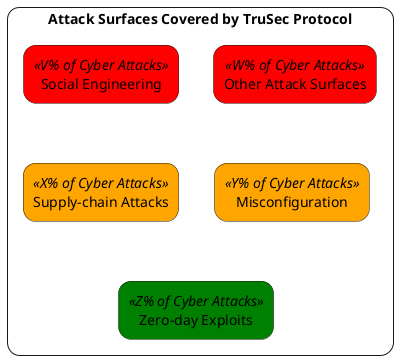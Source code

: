 @startuml
skinparam rectangle {
	roundCorner 25
}
rectangle "Attack Surfaces Covered by TruSec Protocol" {
	rectangle "Social Engineering" as social <<V% of Cyber Attacks>> #red {
	}
	rectangle "Other Attack Surfaces" as other <<W% of Cyber Attacks>> #red {
	}
	
	
	rectangle "Misconfiguration" as miscon <<Y% of Cyber Attacks>> #orange {
	}
	rectangle "Supply-chain Attacks" as supplychain <<X% of Cyber Attacks>> #orange {
	}
	
	rectangle "Zero-day Exploits" as zero <<Z% of Cyber Attacks>>  #green {
	}
        
		social -right[hidden]-> other
		social-down[hidden]->supplychain
		
		supplychain-right[hidden]->miscon
		
		miscon-down[hidden]->zero
		supplychain-down[hidden]->zero

}
@enduml